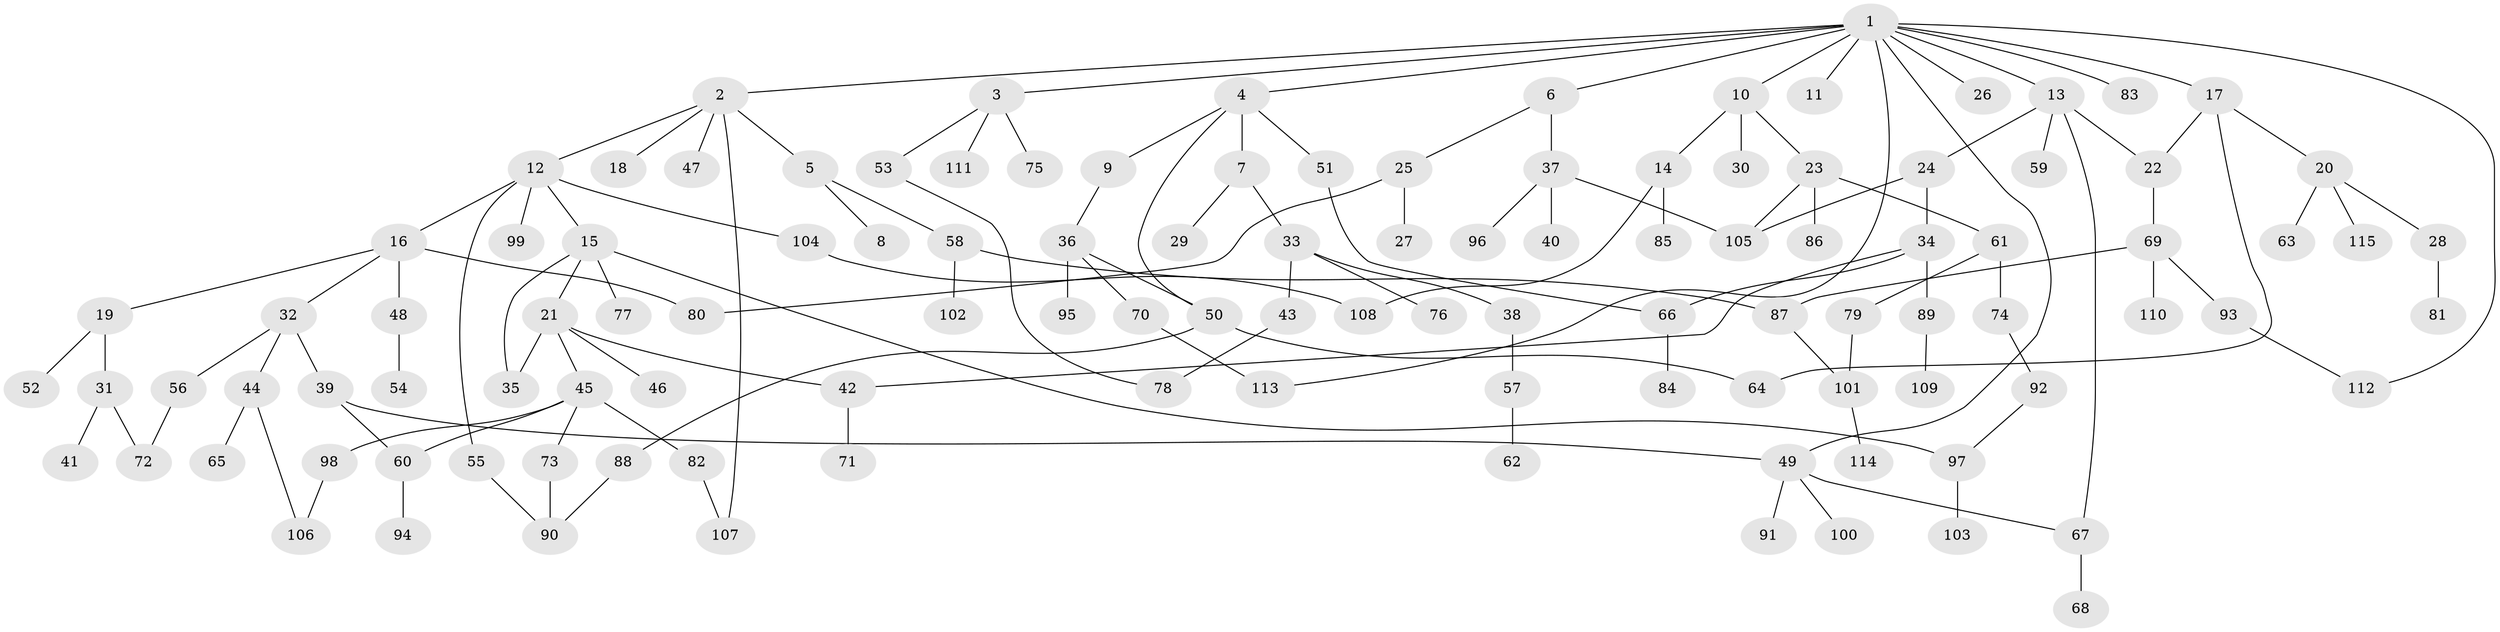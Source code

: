 // Generated by graph-tools (version 1.1) at 2025/33/03/09/25 02:33:59]
// undirected, 115 vertices, 138 edges
graph export_dot {
graph [start="1"]
  node [color=gray90,style=filled];
  1;
  2;
  3;
  4;
  5;
  6;
  7;
  8;
  9;
  10;
  11;
  12;
  13;
  14;
  15;
  16;
  17;
  18;
  19;
  20;
  21;
  22;
  23;
  24;
  25;
  26;
  27;
  28;
  29;
  30;
  31;
  32;
  33;
  34;
  35;
  36;
  37;
  38;
  39;
  40;
  41;
  42;
  43;
  44;
  45;
  46;
  47;
  48;
  49;
  50;
  51;
  52;
  53;
  54;
  55;
  56;
  57;
  58;
  59;
  60;
  61;
  62;
  63;
  64;
  65;
  66;
  67;
  68;
  69;
  70;
  71;
  72;
  73;
  74;
  75;
  76;
  77;
  78;
  79;
  80;
  81;
  82;
  83;
  84;
  85;
  86;
  87;
  88;
  89;
  90;
  91;
  92;
  93;
  94;
  95;
  96;
  97;
  98;
  99;
  100;
  101;
  102;
  103;
  104;
  105;
  106;
  107;
  108;
  109;
  110;
  111;
  112;
  113;
  114;
  115;
  1 -- 2;
  1 -- 3;
  1 -- 4;
  1 -- 6;
  1 -- 10;
  1 -- 11;
  1 -- 13;
  1 -- 17;
  1 -- 26;
  1 -- 49;
  1 -- 83;
  1 -- 112;
  1 -- 113;
  2 -- 5;
  2 -- 12;
  2 -- 18;
  2 -- 47;
  2 -- 107;
  3 -- 53;
  3 -- 75;
  3 -- 111;
  4 -- 7;
  4 -- 9;
  4 -- 50;
  4 -- 51;
  5 -- 8;
  5 -- 58;
  6 -- 25;
  6 -- 37;
  7 -- 29;
  7 -- 33;
  9 -- 36;
  10 -- 14;
  10 -- 23;
  10 -- 30;
  12 -- 15;
  12 -- 16;
  12 -- 55;
  12 -- 99;
  12 -- 104;
  13 -- 24;
  13 -- 59;
  13 -- 67;
  13 -- 22;
  14 -- 85;
  14 -- 108;
  15 -- 21;
  15 -- 77;
  15 -- 97;
  15 -- 35;
  16 -- 19;
  16 -- 32;
  16 -- 48;
  16 -- 80;
  17 -- 20;
  17 -- 22;
  17 -- 64;
  19 -- 31;
  19 -- 52;
  20 -- 28;
  20 -- 63;
  20 -- 115;
  21 -- 35;
  21 -- 45;
  21 -- 46;
  21 -- 42;
  22 -- 69;
  23 -- 61;
  23 -- 86;
  23 -- 105;
  24 -- 34;
  24 -- 105;
  25 -- 27;
  25 -- 80;
  28 -- 81;
  31 -- 41;
  31 -- 72;
  32 -- 39;
  32 -- 44;
  32 -- 56;
  33 -- 38;
  33 -- 43;
  33 -- 76;
  34 -- 42;
  34 -- 89;
  34 -- 66;
  36 -- 70;
  36 -- 95;
  36 -- 50;
  37 -- 40;
  37 -- 96;
  37 -- 105;
  38 -- 57;
  39 -- 60;
  39 -- 49;
  42 -- 71;
  43 -- 78;
  44 -- 65;
  44 -- 106;
  45 -- 73;
  45 -- 82;
  45 -- 98;
  45 -- 60;
  48 -- 54;
  49 -- 91;
  49 -- 100;
  49 -- 67;
  50 -- 64;
  50 -- 88;
  51 -- 66;
  53 -- 78;
  55 -- 90;
  56 -- 72;
  57 -- 62;
  58 -- 102;
  58 -- 87;
  60 -- 94;
  61 -- 74;
  61 -- 79;
  66 -- 84;
  67 -- 68;
  69 -- 87;
  69 -- 93;
  69 -- 110;
  70 -- 113;
  73 -- 90;
  74 -- 92;
  79 -- 101;
  82 -- 107;
  87 -- 101;
  88 -- 90;
  89 -- 109;
  92 -- 97;
  93 -- 112;
  97 -- 103;
  98 -- 106;
  101 -- 114;
  104 -- 108;
}
